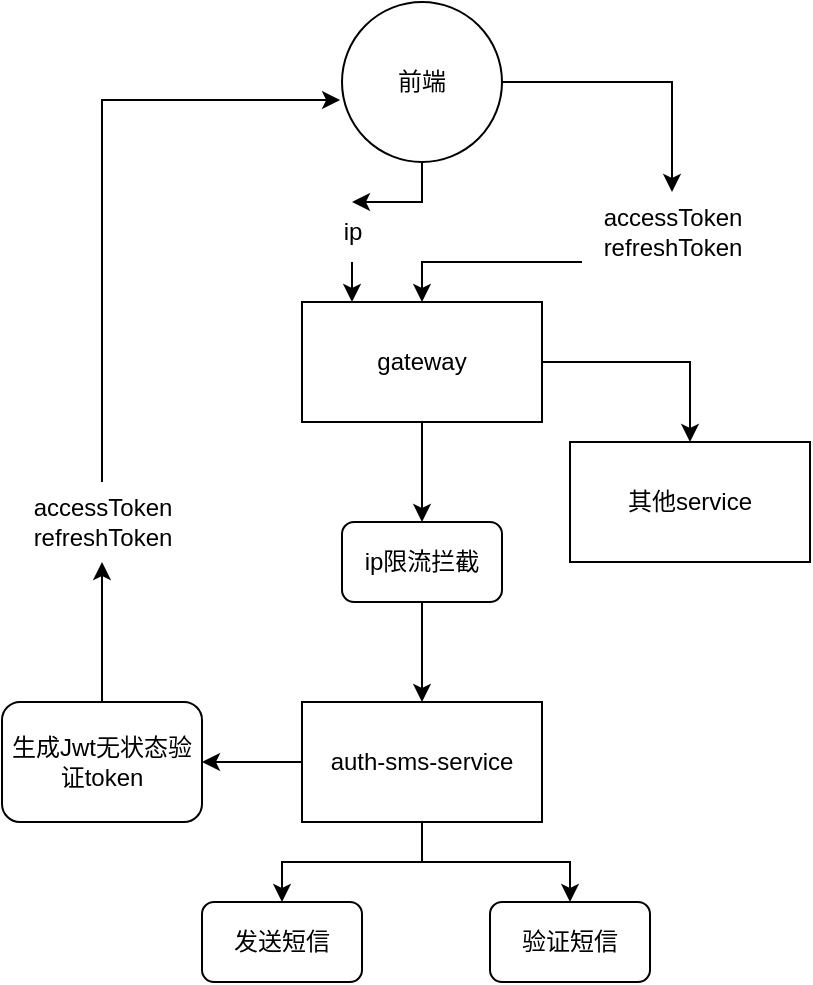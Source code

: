 <mxfile version="27.0.5">
  <diagram name="第 1 页" id="laByC1TRH1SH5Lywnlbb">
    <mxGraphModel dx="1426" dy="849" grid="1" gridSize="10" guides="1" tooltips="1" connect="1" arrows="1" fold="1" page="1" pageScale="1" pageWidth="827" pageHeight="1169" math="0" shadow="0">
      <root>
        <mxCell id="0" />
        <mxCell id="1" parent="0" />
        <mxCell id="v67IcQN9z_8q3aTp4z4S-17" style="edgeStyle=orthogonalEdgeStyle;rounded=0;orthogonalLoop=1;jettySize=auto;html=1;" edge="1" parent="1" source="v67IcQN9z_8q3aTp4z4S-1" target="v67IcQN9z_8q3aTp4z4S-2">
          <mxGeometry relative="1" as="geometry" />
        </mxCell>
        <mxCell id="v67IcQN9z_8q3aTp4z4S-18" style="edgeStyle=orthogonalEdgeStyle;rounded=0;orthogonalLoop=1;jettySize=auto;html=1;entryX=0.5;entryY=0;entryDx=0;entryDy=0;" edge="1" parent="1" source="v67IcQN9z_8q3aTp4z4S-1" target="v67IcQN9z_8q3aTp4z4S-3">
          <mxGeometry relative="1" as="geometry" />
        </mxCell>
        <mxCell id="v67IcQN9z_8q3aTp4z4S-19" value="" style="edgeStyle=orthogonalEdgeStyle;rounded=0;orthogonalLoop=1;jettySize=auto;html=1;" edge="1" parent="1" source="v67IcQN9z_8q3aTp4z4S-1" target="v67IcQN9z_8q3aTp4z4S-8">
          <mxGeometry relative="1" as="geometry" />
        </mxCell>
        <mxCell id="v67IcQN9z_8q3aTp4z4S-1" value="auth-sms-service" style="whiteSpace=wrap;html=1;" vertex="1" parent="1">
          <mxGeometry x="280" y="420" width="120" height="60" as="geometry" />
        </mxCell>
        <mxCell id="v67IcQN9z_8q3aTp4z4S-2" value="发送短信" style="rounded=1;whiteSpace=wrap;html=1;" vertex="1" parent="1">
          <mxGeometry x="230" y="520" width="80" height="40" as="geometry" />
        </mxCell>
        <mxCell id="v67IcQN9z_8q3aTp4z4S-3" value="验证短信" style="rounded=1;whiteSpace=wrap;html=1;" vertex="1" parent="1">
          <mxGeometry x="374" y="520" width="80" height="40" as="geometry" />
        </mxCell>
        <mxCell id="v67IcQN9z_8q3aTp4z4S-16" value="" style="edgeStyle=orthogonalEdgeStyle;rounded=0;orthogonalLoop=1;jettySize=auto;html=1;" edge="1" parent="1" source="v67IcQN9z_8q3aTp4z4S-4" target="v67IcQN9z_8q3aTp4z4S-1">
          <mxGeometry relative="1" as="geometry" />
        </mxCell>
        <mxCell id="v67IcQN9z_8q3aTp4z4S-4" value="ip限流拦截" style="rounded=1;whiteSpace=wrap;html=1;" vertex="1" parent="1">
          <mxGeometry x="300" y="330" width="80" height="40" as="geometry" />
        </mxCell>
        <mxCell id="v67IcQN9z_8q3aTp4z4S-15" value="" style="edgeStyle=orthogonalEdgeStyle;rounded=0;orthogonalLoop=1;jettySize=auto;html=1;" edge="1" parent="1" source="v67IcQN9z_8q3aTp4z4S-6" target="v67IcQN9z_8q3aTp4z4S-4">
          <mxGeometry relative="1" as="geometry" />
        </mxCell>
        <mxCell id="v67IcQN9z_8q3aTp4z4S-28" style="edgeStyle=orthogonalEdgeStyle;rounded=0;orthogonalLoop=1;jettySize=auto;html=1;" edge="1" parent="1" source="v67IcQN9z_8q3aTp4z4S-6" target="v67IcQN9z_8q3aTp4z4S-9">
          <mxGeometry relative="1" as="geometry" />
        </mxCell>
        <mxCell id="v67IcQN9z_8q3aTp4z4S-6" value="gateway" style="whiteSpace=wrap;html=1;" vertex="1" parent="1">
          <mxGeometry x="280" y="220" width="120" height="60" as="geometry" />
        </mxCell>
        <mxCell id="v67IcQN9z_8q3aTp4z4S-20" value="" style="edgeStyle=orthogonalEdgeStyle;rounded=0;orthogonalLoop=1;jettySize=auto;html=1;" edge="1" parent="1" source="v67IcQN9z_8q3aTp4z4S-8" target="v67IcQN9z_8q3aTp4z4S-11">
          <mxGeometry relative="1" as="geometry" />
        </mxCell>
        <mxCell id="v67IcQN9z_8q3aTp4z4S-8" value="生成Jwt无状态验证token" style="rounded=1;whiteSpace=wrap;html=1;" vertex="1" parent="1">
          <mxGeometry x="130" y="420" width="100" height="60" as="geometry" />
        </mxCell>
        <mxCell id="v67IcQN9z_8q3aTp4z4S-9" value="其他service" style="whiteSpace=wrap;html=1;" vertex="1" parent="1">
          <mxGeometry x="414" y="290" width="120" height="60" as="geometry" />
        </mxCell>
        <mxCell id="v67IcQN9z_8q3aTp4z4S-11" value="accessToken&lt;br&gt;refreshToken" style="text;html=1;align=center;verticalAlign=middle;resizable=0;points=[];autosize=1;strokeColor=none;fillColor=none;" vertex="1" parent="1">
          <mxGeometry x="135" y="310" width="90" height="40" as="geometry" />
        </mxCell>
        <mxCell id="v67IcQN9z_8q3aTp4z4S-14" value="" style="edgeStyle=orthogonalEdgeStyle;rounded=0;orthogonalLoop=1;jettySize=auto;html=1;" edge="1" parent="1" source="v67IcQN9z_8q3aTp4z4S-23" target="v67IcQN9z_8q3aTp4z4S-6">
          <mxGeometry relative="1" as="geometry">
            <Array as="points">
              <mxPoint x="310" y="200" />
              <mxPoint x="310" y="200" />
            </Array>
          </mxGeometry>
        </mxCell>
        <mxCell id="v67IcQN9z_8q3aTp4z4S-26" style="edgeStyle=orthogonalEdgeStyle;rounded=0;orthogonalLoop=1;jettySize=auto;html=1;" edge="1" parent="1" source="v67IcQN9z_8q3aTp4z4S-22" target="v67IcQN9z_8q3aTp4z4S-6">
          <mxGeometry relative="1" as="geometry">
            <Array as="points">
              <mxPoint x="380" y="200" />
              <mxPoint x="380" y="200" />
            </Array>
          </mxGeometry>
        </mxCell>
        <mxCell id="v67IcQN9z_8q3aTp4z4S-13" value="前端" style="ellipse;whiteSpace=wrap;html=1;" vertex="1" parent="1">
          <mxGeometry x="300" y="70" width="80" height="80" as="geometry" />
        </mxCell>
        <mxCell id="v67IcQN9z_8q3aTp4z4S-21" style="edgeStyle=orthogonalEdgeStyle;rounded=0;orthogonalLoop=1;jettySize=auto;html=1;entryX=-0.012;entryY=0.613;entryDx=0;entryDy=0;entryPerimeter=0;" edge="1" parent="1" source="v67IcQN9z_8q3aTp4z4S-11" target="v67IcQN9z_8q3aTp4z4S-13">
          <mxGeometry relative="1" as="geometry">
            <Array as="points">
              <mxPoint x="180" y="119" />
            </Array>
          </mxGeometry>
        </mxCell>
        <mxCell id="v67IcQN9z_8q3aTp4z4S-24" value="" style="edgeStyle=orthogonalEdgeStyle;rounded=0;orthogonalLoop=1;jettySize=auto;html=1;" edge="1" parent="1" source="v67IcQN9z_8q3aTp4z4S-13" target="v67IcQN9z_8q3aTp4z4S-23">
          <mxGeometry relative="1" as="geometry">
            <mxPoint x="310" y="136" as="sourcePoint" />
            <mxPoint x="310" y="220" as="targetPoint" />
            <Array as="points" />
          </mxGeometry>
        </mxCell>
        <mxCell id="v67IcQN9z_8q3aTp4z4S-23" value="ip" style="text;html=1;align=center;verticalAlign=middle;resizable=0;points=[];autosize=1;strokeColor=none;fillColor=none;" vertex="1" parent="1">
          <mxGeometry x="290" y="170" width="30" height="30" as="geometry" />
        </mxCell>
        <mxCell id="v67IcQN9z_8q3aTp4z4S-27" value="" style="edgeStyle=orthogonalEdgeStyle;rounded=0;orthogonalLoop=1;jettySize=auto;html=1;" edge="1" parent="1" source="v67IcQN9z_8q3aTp4z4S-13" target="v67IcQN9z_8q3aTp4z4S-22">
          <mxGeometry relative="1" as="geometry">
            <mxPoint x="380" y="110" as="sourcePoint" />
            <mxPoint x="380" y="220" as="targetPoint" />
            <Array as="points" />
          </mxGeometry>
        </mxCell>
        <mxCell id="v67IcQN9z_8q3aTp4z4S-22" value="accessToken&lt;br&gt;refreshToken" style="text;html=1;align=center;verticalAlign=middle;resizable=0;points=[];autosize=1;strokeColor=none;fillColor=none;" vertex="1" parent="1">
          <mxGeometry x="420" y="165" width="90" height="40" as="geometry" />
        </mxCell>
      </root>
    </mxGraphModel>
  </diagram>
</mxfile>
